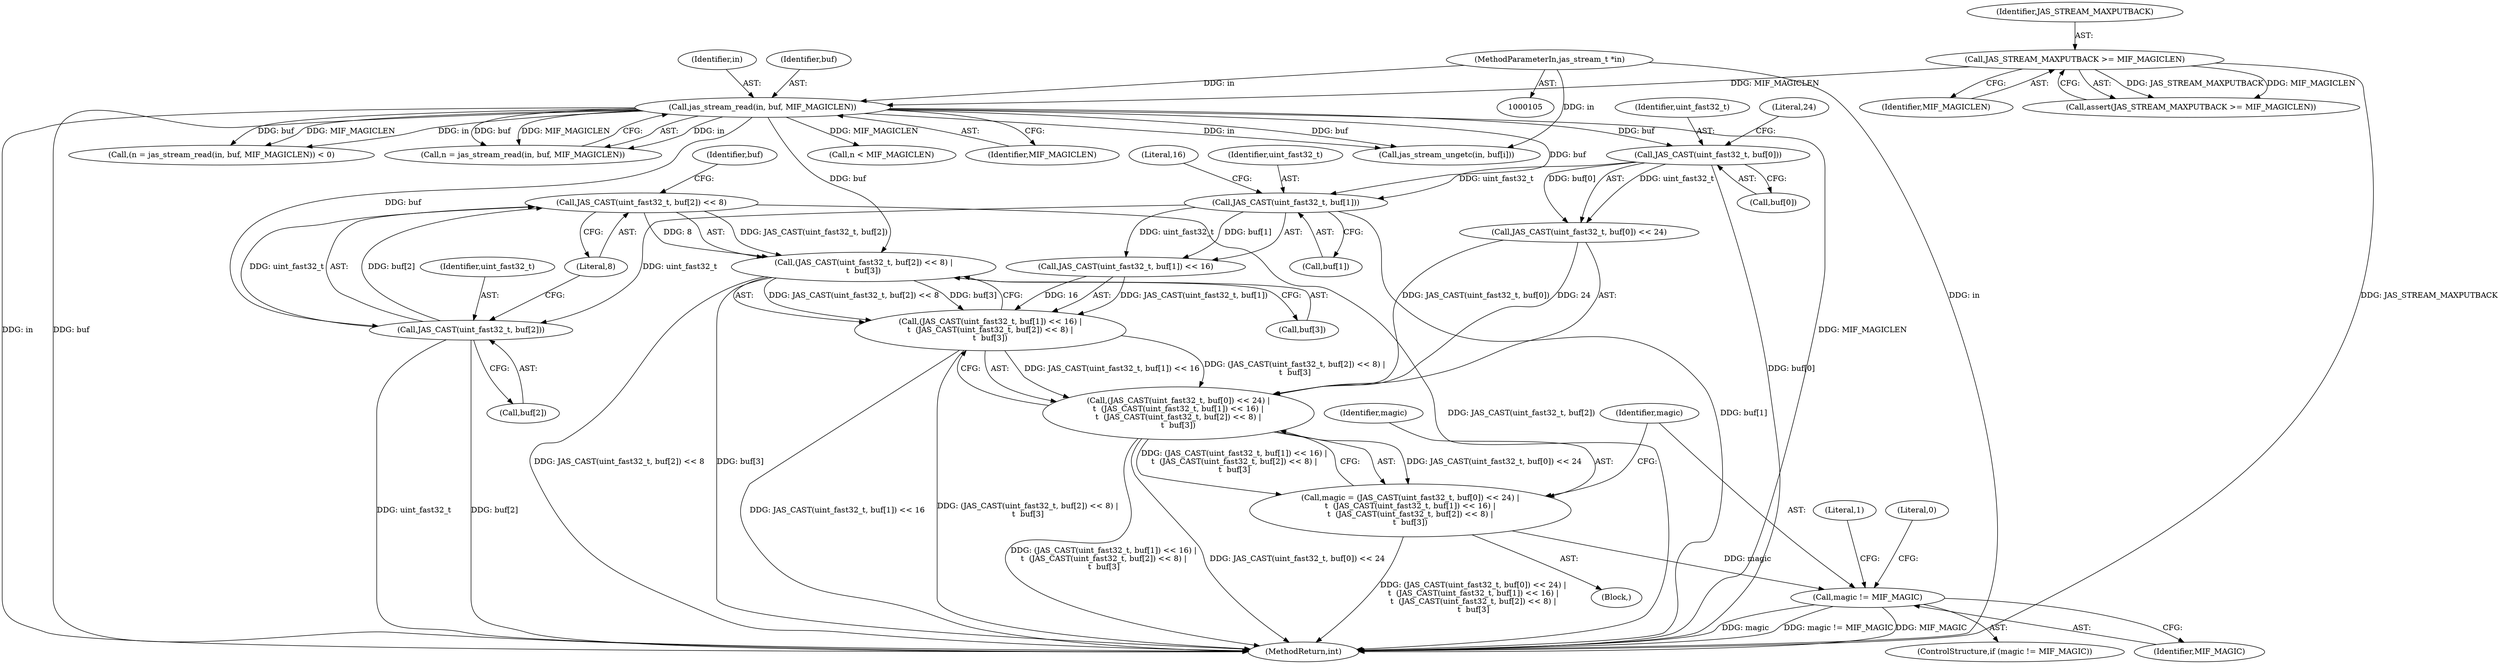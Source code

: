 digraph "0_jasper_d42b2388f7f8e0332c846675133acea151fc557a_43@array" {
"1000179" [label="(Call,(JAS_CAST(uint_fast32_t, buf[2]) << 8) |\n\t  buf[3])"];
"1000180" [label="(Call,JAS_CAST(uint_fast32_t, buf[2]) << 8)"];
"1000181" [label="(Call,JAS_CAST(uint_fast32_t, buf[2]))"];
"1000173" [label="(Call,JAS_CAST(uint_fast32_t, buf[1]))"];
"1000165" [label="(Call,JAS_CAST(uint_fast32_t, buf[0]))"];
"1000120" [label="(Call,jas_stream_read(in, buf, MIF_MAGICLEN))"];
"1000106" [label="(MethodParameterIn,jas_stream_t *in)"];
"1000113" [label="(Call,JAS_STREAM_MAXPUTBACK >= MIF_MAGICLEN)"];
"1000171" [label="(Call,(JAS_CAST(uint_fast32_t, buf[1]) << 16) |\n\t  (JAS_CAST(uint_fast32_t, buf[2]) << 8) |\n\t  buf[3])"];
"1000163" [label="(Call,(JAS_CAST(uint_fast32_t, buf[0]) << 24) |\n\t  (JAS_CAST(uint_fast32_t, buf[1]) << 16) |\n\t  (JAS_CAST(uint_fast32_t, buf[2]) << 8) |\n\t  buf[3])"];
"1000161" [label="(Call,magic = (JAS_CAST(uint_fast32_t, buf[0]) << 24) |\n\t  (JAS_CAST(uint_fast32_t, buf[1]) << 16) |\n\t  (JAS_CAST(uint_fast32_t, buf[2]) << 8) |\n\t  buf[3])"];
"1000191" [label="(Call,magic != MIF_MAGIC)"];
"1000182" [label="(Identifier,uint_fast32_t)"];
"1000166" [label="(Identifier,uint_fast32_t)"];
"1000121" [label="(Identifier,in)"];
"1000197" [label="(Literal,1)"];
"1000188" [label="(Identifier,buf)"];
"1000175" [label="(Call,buf[1])"];
"1000122" [label="(Identifier,buf)"];
"1000186" [label="(Literal,8)"];
"1000191" [label="(Call,magic != MIF_MAGIC)"];
"1000143" [label="(Call,jas_stream_ungetc(in, buf[i]))"];
"1000167" [label="(Call,buf[0])"];
"1000180" [label="(Call,JAS_CAST(uint_fast32_t, buf[2]) << 8)"];
"1000117" [label="(Call,(n = jas_stream_read(in, buf, MIF_MAGICLEN)) < 0)"];
"1000171" [label="(Call,(JAS_CAST(uint_fast32_t, buf[1]) << 16) |\n\t  (JAS_CAST(uint_fast32_t, buf[2]) << 8) |\n\t  buf[3])"];
"1000165" [label="(Call,JAS_CAST(uint_fast32_t, buf[0]))"];
"1000113" [label="(Call,JAS_STREAM_MAXPUTBACK >= MIF_MAGICLEN)"];
"1000120" [label="(Call,jas_stream_read(in, buf, MIF_MAGICLEN))"];
"1000190" [label="(ControlStructure,if (magic != MIF_MAGIC))"];
"1000161" [label="(Call,magic = (JAS_CAST(uint_fast32_t, buf[0]) << 24) |\n\t  (JAS_CAST(uint_fast32_t, buf[1]) << 16) |\n\t  (JAS_CAST(uint_fast32_t, buf[2]) << 8) |\n\t  buf[3])"];
"1000164" [label="(Call,JAS_CAST(uint_fast32_t, buf[0]) << 24)"];
"1000118" [label="(Call,n = jas_stream_read(in, buf, MIF_MAGICLEN))"];
"1000200" [label="(MethodReturn,int)"];
"1000183" [label="(Call,buf[2])"];
"1000178" [label="(Literal,16)"];
"1000107" [label="(Block,)"];
"1000187" [label="(Call,buf[3])"];
"1000162" [label="(Identifier,magic)"];
"1000112" [label="(Call,assert(JAS_STREAM_MAXPUTBACK >= MIF_MAGICLEN))"];
"1000163" [label="(Call,(JAS_CAST(uint_fast32_t, buf[0]) << 24) |\n\t  (JAS_CAST(uint_fast32_t, buf[1]) << 16) |\n\t  (JAS_CAST(uint_fast32_t, buf[2]) << 8) |\n\t  buf[3])"];
"1000106" [label="(MethodParameterIn,jas_stream_t *in)"];
"1000154" [label="(Call,n < MIF_MAGICLEN)"];
"1000115" [label="(Identifier,MIF_MAGICLEN)"];
"1000179" [label="(Call,(JAS_CAST(uint_fast32_t, buf[2]) << 8) |\n\t  buf[3])"];
"1000192" [label="(Identifier,magic)"];
"1000174" [label="(Identifier,uint_fast32_t)"];
"1000170" [label="(Literal,24)"];
"1000114" [label="(Identifier,JAS_STREAM_MAXPUTBACK)"];
"1000173" [label="(Call,JAS_CAST(uint_fast32_t, buf[1]))"];
"1000172" [label="(Call,JAS_CAST(uint_fast32_t, buf[1]) << 16)"];
"1000199" [label="(Literal,0)"];
"1000193" [label="(Identifier,MIF_MAGIC)"];
"1000123" [label="(Identifier,MIF_MAGICLEN)"];
"1000181" [label="(Call,JAS_CAST(uint_fast32_t, buf[2]))"];
"1000179" -> "1000171"  [label="AST: "];
"1000179" -> "1000187"  [label="CFG: "];
"1000180" -> "1000179"  [label="AST: "];
"1000187" -> "1000179"  [label="AST: "];
"1000171" -> "1000179"  [label="CFG: "];
"1000179" -> "1000200"  [label="DDG: buf[3]"];
"1000179" -> "1000200"  [label="DDG: JAS_CAST(uint_fast32_t, buf[2]) << 8"];
"1000179" -> "1000171"  [label="DDG: JAS_CAST(uint_fast32_t, buf[2]) << 8"];
"1000179" -> "1000171"  [label="DDG: buf[3]"];
"1000180" -> "1000179"  [label="DDG: JAS_CAST(uint_fast32_t, buf[2])"];
"1000180" -> "1000179"  [label="DDG: 8"];
"1000120" -> "1000179"  [label="DDG: buf"];
"1000180" -> "1000186"  [label="CFG: "];
"1000181" -> "1000180"  [label="AST: "];
"1000186" -> "1000180"  [label="AST: "];
"1000188" -> "1000180"  [label="CFG: "];
"1000180" -> "1000200"  [label="DDG: JAS_CAST(uint_fast32_t, buf[2])"];
"1000181" -> "1000180"  [label="DDG: uint_fast32_t"];
"1000181" -> "1000180"  [label="DDG: buf[2]"];
"1000181" -> "1000183"  [label="CFG: "];
"1000182" -> "1000181"  [label="AST: "];
"1000183" -> "1000181"  [label="AST: "];
"1000186" -> "1000181"  [label="CFG: "];
"1000181" -> "1000200"  [label="DDG: uint_fast32_t"];
"1000181" -> "1000200"  [label="DDG: buf[2]"];
"1000173" -> "1000181"  [label="DDG: uint_fast32_t"];
"1000120" -> "1000181"  [label="DDG: buf"];
"1000173" -> "1000172"  [label="AST: "];
"1000173" -> "1000175"  [label="CFG: "];
"1000174" -> "1000173"  [label="AST: "];
"1000175" -> "1000173"  [label="AST: "];
"1000178" -> "1000173"  [label="CFG: "];
"1000173" -> "1000200"  [label="DDG: buf[1]"];
"1000173" -> "1000172"  [label="DDG: uint_fast32_t"];
"1000173" -> "1000172"  [label="DDG: buf[1]"];
"1000165" -> "1000173"  [label="DDG: uint_fast32_t"];
"1000120" -> "1000173"  [label="DDG: buf"];
"1000165" -> "1000164"  [label="AST: "];
"1000165" -> "1000167"  [label="CFG: "];
"1000166" -> "1000165"  [label="AST: "];
"1000167" -> "1000165"  [label="AST: "];
"1000170" -> "1000165"  [label="CFG: "];
"1000165" -> "1000200"  [label="DDG: buf[0]"];
"1000165" -> "1000164"  [label="DDG: uint_fast32_t"];
"1000165" -> "1000164"  [label="DDG: buf[0]"];
"1000120" -> "1000165"  [label="DDG: buf"];
"1000120" -> "1000118"  [label="AST: "];
"1000120" -> "1000123"  [label="CFG: "];
"1000121" -> "1000120"  [label="AST: "];
"1000122" -> "1000120"  [label="AST: "];
"1000123" -> "1000120"  [label="AST: "];
"1000118" -> "1000120"  [label="CFG: "];
"1000120" -> "1000200"  [label="DDG: MIF_MAGICLEN"];
"1000120" -> "1000200"  [label="DDG: in"];
"1000120" -> "1000200"  [label="DDG: buf"];
"1000120" -> "1000117"  [label="DDG: in"];
"1000120" -> "1000117"  [label="DDG: buf"];
"1000120" -> "1000117"  [label="DDG: MIF_MAGICLEN"];
"1000120" -> "1000118"  [label="DDG: in"];
"1000120" -> "1000118"  [label="DDG: buf"];
"1000120" -> "1000118"  [label="DDG: MIF_MAGICLEN"];
"1000106" -> "1000120"  [label="DDG: in"];
"1000113" -> "1000120"  [label="DDG: MIF_MAGICLEN"];
"1000120" -> "1000143"  [label="DDG: in"];
"1000120" -> "1000143"  [label="DDG: buf"];
"1000120" -> "1000154"  [label="DDG: MIF_MAGICLEN"];
"1000106" -> "1000105"  [label="AST: "];
"1000106" -> "1000200"  [label="DDG: in"];
"1000106" -> "1000143"  [label="DDG: in"];
"1000113" -> "1000112"  [label="AST: "];
"1000113" -> "1000115"  [label="CFG: "];
"1000114" -> "1000113"  [label="AST: "];
"1000115" -> "1000113"  [label="AST: "];
"1000112" -> "1000113"  [label="CFG: "];
"1000113" -> "1000200"  [label="DDG: JAS_STREAM_MAXPUTBACK"];
"1000113" -> "1000112"  [label="DDG: JAS_STREAM_MAXPUTBACK"];
"1000113" -> "1000112"  [label="DDG: MIF_MAGICLEN"];
"1000171" -> "1000163"  [label="AST: "];
"1000172" -> "1000171"  [label="AST: "];
"1000163" -> "1000171"  [label="CFG: "];
"1000171" -> "1000200"  [label="DDG: (JAS_CAST(uint_fast32_t, buf[2]) << 8) |\n\t  buf[3]"];
"1000171" -> "1000200"  [label="DDG: JAS_CAST(uint_fast32_t, buf[1]) << 16"];
"1000171" -> "1000163"  [label="DDG: JAS_CAST(uint_fast32_t, buf[1]) << 16"];
"1000171" -> "1000163"  [label="DDG: (JAS_CAST(uint_fast32_t, buf[2]) << 8) |\n\t  buf[3]"];
"1000172" -> "1000171"  [label="DDG: JAS_CAST(uint_fast32_t, buf[1])"];
"1000172" -> "1000171"  [label="DDG: 16"];
"1000163" -> "1000161"  [label="AST: "];
"1000164" -> "1000163"  [label="AST: "];
"1000161" -> "1000163"  [label="CFG: "];
"1000163" -> "1000200"  [label="DDG: JAS_CAST(uint_fast32_t, buf[0]) << 24"];
"1000163" -> "1000200"  [label="DDG: (JAS_CAST(uint_fast32_t, buf[1]) << 16) |\n\t  (JAS_CAST(uint_fast32_t, buf[2]) << 8) |\n\t  buf[3]"];
"1000163" -> "1000161"  [label="DDG: JAS_CAST(uint_fast32_t, buf[0]) << 24"];
"1000163" -> "1000161"  [label="DDG: (JAS_CAST(uint_fast32_t, buf[1]) << 16) |\n\t  (JAS_CAST(uint_fast32_t, buf[2]) << 8) |\n\t  buf[3]"];
"1000164" -> "1000163"  [label="DDG: JAS_CAST(uint_fast32_t, buf[0])"];
"1000164" -> "1000163"  [label="DDG: 24"];
"1000161" -> "1000107"  [label="AST: "];
"1000162" -> "1000161"  [label="AST: "];
"1000192" -> "1000161"  [label="CFG: "];
"1000161" -> "1000200"  [label="DDG: (JAS_CAST(uint_fast32_t, buf[0]) << 24) |\n\t  (JAS_CAST(uint_fast32_t, buf[1]) << 16) |\n\t  (JAS_CAST(uint_fast32_t, buf[2]) << 8) |\n\t  buf[3]"];
"1000161" -> "1000191"  [label="DDG: magic"];
"1000191" -> "1000190"  [label="AST: "];
"1000191" -> "1000193"  [label="CFG: "];
"1000192" -> "1000191"  [label="AST: "];
"1000193" -> "1000191"  [label="AST: "];
"1000197" -> "1000191"  [label="CFG: "];
"1000199" -> "1000191"  [label="CFG: "];
"1000191" -> "1000200"  [label="DDG: magic != MIF_MAGIC"];
"1000191" -> "1000200"  [label="DDG: MIF_MAGIC"];
"1000191" -> "1000200"  [label="DDG: magic"];
}
